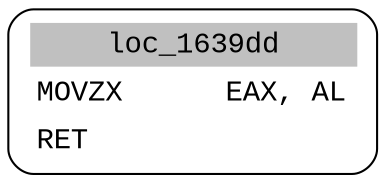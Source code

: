 digraph asm_graph {
1941 [
shape="Mrecord" fontname="Courier New"label =<<table border="0" cellborder="0" cellpadding="3"><tr><td align="center" colspan="2" bgcolor="grey">loc_1639dd</td></tr><tr><td align="left">MOVZX      EAX, AL</td></tr><tr><td align="left">RET        </td></tr></table>> ];
}